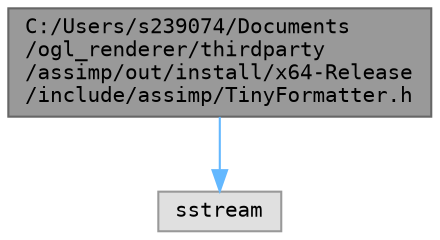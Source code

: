 digraph "C:/Users/s239074/Documents/ogl_renderer/thirdparty/assimp/out/install/x64-Release/include/assimp/TinyFormatter.h"
{
 // LATEX_PDF_SIZE
  bgcolor="transparent";
  edge [fontname=Terminal,fontsize=10,labelfontname=Helvetica,labelfontsize=10];
  node [fontname=Terminal,fontsize=10,shape=box,height=0.2,width=0.4];
  Node1 [label="C:/Users/s239074/Documents\l/ogl_renderer/thirdparty\l/assimp/out/install/x64-Release\l/include/assimp/TinyFormatter.h",height=0.2,width=0.4,color="gray40", fillcolor="grey60", style="filled", fontcolor="black",tooltip="Utility to format log messages more easily. Introduced to get rid of the boost::format dependency...."];
  Node1 -> Node2 [color="steelblue1",style="solid"];
  Node2 [label="sstream",height=0.2,width=0.4,color="grey60", fillcolor="#E0E0E0", style="filled",tooltip=" "];
}
